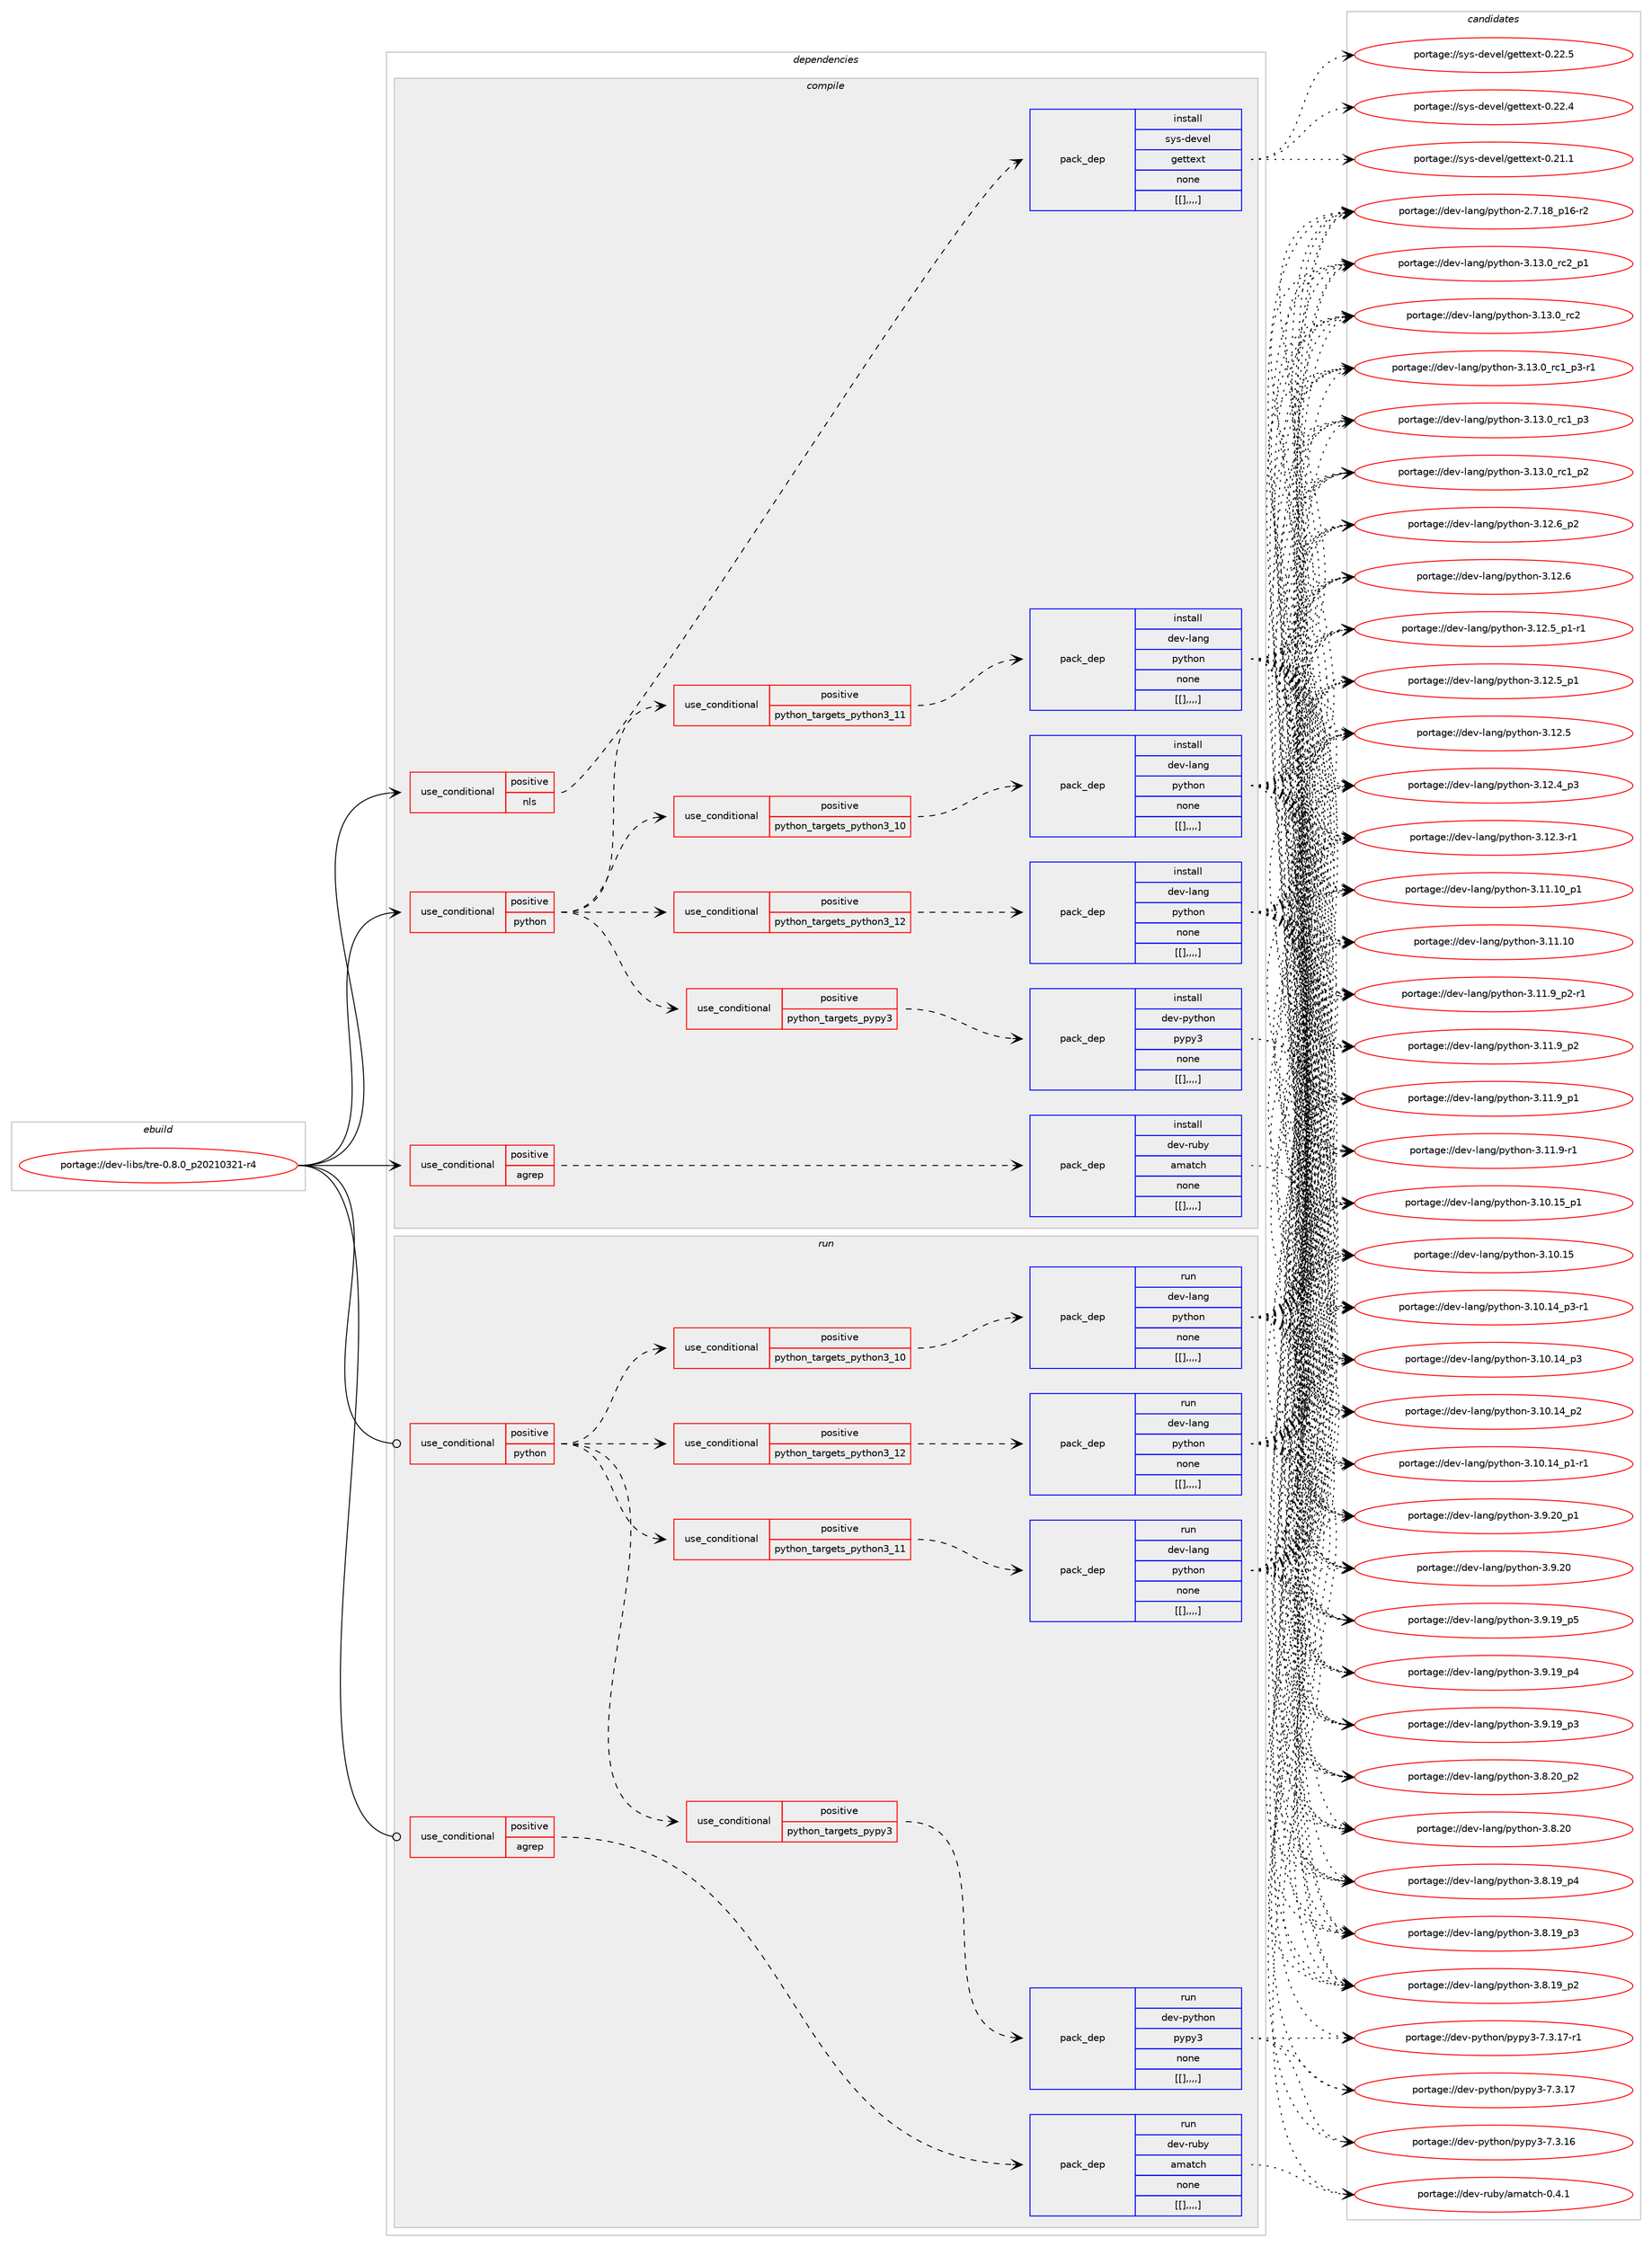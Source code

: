 digraph prolog {

# *************
# Graph options
# *************

newrank=true;
concentrate=true;
compound=true;
graph [rankdir=LR,fontname=Helvetica,fontsize=10,ranksep=1.5];#, ranksep=2.5, nodesep=0.2];
edge  [arrowhead=vee];
node  [fontname=Helvetica,fontsize=10];

# **********
# The ebuild
# **********

subgraph cluster_leftcol {
color=gray;
label=<<i>ebuild</i>>;
id [label="portage://dev-libs/tre-0.8.0_p20210321-r4", color=red, width=4, href="../dev-libs/tre-0.8.0_p20210321-r4.svg"];
}

# ****************
# The dependencies
# ****************

subgraph cluster_midcol {
color=gray;
label=<<i>dependencies</i>>;
subgraph cluster_compile {
fillcolor="#eeeeee";
style=filled;
label=<<i>compile</i>>;
subgraph cond29150 {
dependency115741 [label=<<TABLE BORDER="0" CELLBORDER="1" CELLSPACING="0" CELLPADDING="4"><TR><TD ROWSPAN="3" CELLPADDING="10">use_conditional</TD></TR><TR><TD>positive</TD></TR><TR><TD>agrep</TD></TR></TABLE>>, shape=none, color=red];
subgraph pack85427 {
dependency115742 [label=<<TABLE BORDER="0" CELLBORDER="1" CELLSPACING="0" CELLPADDING="4" WIDTH="220"><TR><TD ROWSPAN="6" CELLPADDING="30">pack_dep</TD></TR><TR><TD WIDTH="110">install</TD></TR><TR><TD>dev-ruby</TD></TR><TR><TD>amatch</TD></TR><TR><TD>none</TD></TR><TR><TD>[[],,,,]</TD></TR></TABLE>>, shape=none, color=blue];
}
dependency115741:e -> dependency115742:w [weight=20,style="dashed",arrowhead="vee"];
}
id:e -> dependency115741:w [weight=20,style="solid",arrowhead="vee"];
subgraph cond29151 {
dependency115743 [label=<<TABLE BORDER="0" CELLBORDER="1" CELLSPACING="0" CELLPADDING="4"><TR><TD ROWSPAN="3" CELLPADDING="10">use_conditional</TD></TR><TR><TD>positive</TD></TR><TR><TD>nls</TD></TR></TABLE>>, shape=none, color=red];
subgraph pack85428 {
dependency115744 [label=<<TABLE BORDER="0" CELLBORDER="1" CELLSPACING="0" CELLPADDING="4" WIDTH="220"><TR><TD ROWSPAN="6" CELLPADDING="30">pack_dep</TD></TR><TR><TD WIDTH="110">install</TD></TR><TR><TD>sys-devel</TD></TR><TR><TD>gettext</TD></TR><TR><TD>none</TD></TR><TR><TD>[[],,,,]</TD></TR></TABLE>>, shape=none, color=blue];
}
dependency115743:e -> dependency115744:w [weight=20,style="dashed",arrowhead="vee"];
}
id:e -> dependency115743:w [weight=20,style="solid",arrowhead="vee"];
subgraph cond29152 {
dependency115745 [label=<<TABLE BORDER="0" CELLBORDER="1" CELLSPACING="0" CELLPADDING="4"><TR><TD ROWSPAN="3" CELLPADDING="10">use_conditional</TD></TR><TR><TD>positive</TD></TR><TR><TD>python</TD></TR></TABLE>>, shape=none, color=red];
subgraph cond29153 {
dependency115746 [label=<<TABLE BORDER="0" CELLBORDER="1" CELLSPACING="0" CELLPADDING="4"><TR><TD ROWSPAN="3" CELLPADDING="10">use_conditional</TD></TR><TR><TD>positive</TD></TR><TR><TD>python_targets_pypy3</TD></TR></TABLE>>, shape=none, color=red];
subgraph pack85429 {
dependency115747 [label=<<TABLE BORDER="0" CELLBORDER="1" CELLSPACING="0" CELLPADDING="4" WIDTH="220"><TR><TD ROWSPAN="6" CELLPADDING="30">pack_dep</TD></TR><TR><TD WIDTH="110">install</TD></TR><TR><TD>dev-python</TD></TR><TR><TD>pypy3</TD></TR><TR><TD>none</TD></TR><TR><TD>[[],,,,]</TD></TR></TABLE>>, shape=none, color=blue];
}
dependency115746:e -> dependency115747:w [weight=20,style="dashed",arrowhead="vee"];
}
dependency115745:e -> dependency115746:w [weight=20,style="dashed",arrowhead="vee"];
subgraph cond29154 {
dependency115748 [label=<<TABLE BORDER="0" CELLBORDER="1" CELLSPACING="0" CELLPADDING="4"><TR><TD ROWSPAN="3" CELLPADDING="10">use_conditional</TD></TR><TR><TD>positive</TD></TR><TR><TD>python_targets_python3_10</TD></TR></TABLE>>, shape=none, color=red];
subgraph pack85430 {
dependency115749 [label=<<TABLE BORDER="0" CELLBORDER="1" CELLSPACING="0" CELLPADDING="4" WIDTH="220"><TR><TD ROWSPAN="6" CELLPADDING="30">pack_dep</TD></TR><TR><TD WIDTH="110">install</TD></TR><TR><TD>dev-lang</TD></TR><TR><TD>python</TD></TR><TR><TD>none</TD></TR><TR><TD>[[],,,,]</TD></TR></TABLE>>, shape=none, color=blue];
}
dependency115748:e -> dependency115749:w [weight=20,style="dashed",arrowhead="vee"];
}
dependency115745:e -> dependency115748:w [weight=20,style="dashed",arrowhead="vee"];
subgraph cond29155 {
dependency115750 [label=<<TABLE BORDER="0" CELLBORDER="1" CELLSPACING="0" CELLPADDING="4"><TR><TD ROWSPAN="3" CELLPADDING="10">use_conditional</TD></TR><TR><TD>positive</TD></TR><TR><TD>python_targets_python3_11</TD></TR></TABLE>>, shape=none, color=red];
subgraph pack85431 {
dependency115751 [label=<<TABLE BORDER="0" CELLBORDER="1" CELLSPACING="0" CELLPADDING="4" WIDTH="220"><TR><TD ROWSPAN="6" CELLPADDING="30">pack_dep</TD></TR><TR><TD WIDTH="110">install</TD></TR><TR><TD>dev-lang</TD></TR><TR><TD>python</TD></TR><TR><TD>none</TD></TR><TR><TD>[[],,,,]</TD></TR></TABLE>>, shape=none, color=blue];
}
dependency115750:e -> dependency115751:w [weight=20,style="dashed",arrowhead="vee"];
}
dependency115745:e -> dependency115750:w [weight=20,style="dashed",arrowhead="vee"];
subgraph cond29156 {
dependency115752 [label=<<TABLE BORDER="0" CELLBORDER="1" CELLSPACING="0" CELLPADDING="4"><TR><TD ROWSPAN="3" CELLPADDING="10">use_conditional</TD></TR><TR><TD>positive</TD></TR><TR><TD>python_targets_python3_12</TD></TR></TABLE>>, shape=none, color=red];
subgraph pack85432 {
dependency115753 [label=<<TABLE BORDER="0" CELLBORDER="1" CELLSPACING="0" CELLPADDING="4" WIDTH="220"><TR><TD ROWSPAN="6" CELLPADDING="30">pack_dep</TD></TR><TR><TD WIDTH="110">install</TD></TR><TR><TD>dev-lang</TD></TR><TR><TD>python</TD></TR><TR><TD>none</TD></TR><TR><TD>[[],,,,]</TD></TR></TABLE>>, shape=none, color=blue];
}
dependency115752:e -> dependency115753:w [weight=20,style="dashed",arrowhead="vee"];
}
dependency115745:e -> dependency115752:w [weight=20,style="dashed",arrowhead="vee"];
}
id:e -> dependency115745:w [weight=20,style="solid",arrowhead="vee"];
}
subgraph cluster_compileandrun {
fillcolor="#eeeeee";
style=filled;
label=<<i>compile and run</i>>;
}
subgraph cluster_run {
fillcolor="#eeeeee";
style=filled;
label=<<i>run</i>>;
subgraph cond29157 {
dependency115754 [label=<<TABLE BORDER="0" CELLBORDER="1" CELLSPACING="0" CELLPADDING="4"><TR><TD ROWSPAN="3" CELLPADDING="10">use_conditional</TD></TR><TR><TD>positive</TD></TR><TR><TD>agrep</TD></TR></TABLE>>, shape=none, color=red];
subgraph pack85433 {
dependency115755 [label=<<TABLE BORDER="0" CELLBORDER="1" CELLSPACING="0" CELLPADDING="4" WIDTH="220"><TR><TD ROWSPAN="6" CELLPADDING="30">pack_dep</TD></TR><TR><TD WIDTH="110">run</TD></TR><TR><TD>dev-ruby</TD></TR><TR><TD>amatch</TD></TR><TR><TD>none</TD></TR><TR><TD>[[],,,,]</TD></TR></TABLE>>, shape=none, color=blue];
}
dependency115754:e -> dependency115755:w [weight=20,style="dashed",arrowhead="vee"];
}
id:e -> dependency115754:w [weight=20,style="solid",arrowhead="odot"];
subgraph cond29158 {
dependency115756 [label=<<TABLE BORDER="0" CELLBORDER="1" CELLSPACING="0" CELLPADDING="4"><TR><TD ROWSPAN="3" CELLPADDING="10">use_conditional</TD></TR><TR><TD>positive</TD></TR><TR><TD>python</TD></TR></TABLE>>, shape=none, color=red];
subgraph cond29159 {
dependency115757 [label=<<TABLE BORDER="0" CELLBORDER="1" CELLSPACING="0" CELLPADDING="4"><TR><TD ROWSPAN="3" CELLPADDING="10">use_conditional</TD></TR><TR><TD>positive</TD></TR><TR><TD>python_targets_pypy3</TD></TR></TABLE>>, shape=none, color=red];
subgraph pack85434 {
dependency115758 [label=<<TABLE BORDER="0" CELLBORDER="1" CELLSPACING="0" CELLPADDING="4" WIDTH="220"><TR><TD ROWSPAN="6" CELLPADDING="30">pack_dep</TD></TR><TR><TD WIDTH="110">run</TD></TR><TR><TD>dev-python</TD></TR><TR><TD>pypy3</TD></TR><TR><TD>none</TD></TR><TR><TD>[[],,,,]</TD></TR></TABLE>>, shape=none, color=blue];
}
dependency115757:e -> dependency115758:w [weight=20,style="dashed",arrowhead="vee"];
}
dependency115756:e -> dependency115757:w [weight=20,style="dashed",arrowhead="vee"];
subgraph cond29160 {
dependency115759 [label=<<TABLE BORDER="0" CELLBORDER="1" CELLSPACING="0" CELLPADDING="4"><TR><TD ROWSPAN="3" CELLPADDING="10">use_conditional</TD></TR><TR><TD>positive</TD></TR><TR><TD>python_targets_python3_10</TD></TR></TABLE>>, shape=none, color=red];
subgraph pack85435 {
dependency115760 [label=<<TABLE BORDER="0" CELLBORDER="1" CELLSPACING="0" CELLPADDING="4" WIDTH="220"><TR><TD ROWSPAN="6" CELLPADDING="30">pack_dep</TD></TR><TR><TD WIDTH="110">run</TD></TR><TR><TD>dev-lang</TD></TR><TR><TD>python</TD></TR><TR><TD>none</TD></TR><TR><TD>[[],,,,]</TD></TR></TABLE>>, shape=none, color=blue];
}
dependency115759:e -> dependency115760:w [weight=20,style="dashed",arrowhead="vee"];
}
dependency115756:e -> dependency115759:w [weight=20,style="dashed",arrowhead="vee"];
subgraph cond29161 {
dependency115761 [label=<<TABLE BORDER="0" CELLBORDER="1" CELLSPACING="0" CELLPADDING="4"><TR><TD ROWSPAN="3" CELLPADDING="10">use_conditional</TD></TR><TR><TD>positive</TD></TR><TR><TD>python_targets_python3_11</TD></TR></TABLE>>, shape=none, color=red];
subgraph pack85436 {
dependency115762 [label=<<TABLE BORDER="0" CELLBORDER="1" CELLSPACING="0" CELLPADDING="4" WIDTH="220"><TR><TD ROWSPAN="6" CELLPADDING="30">pack_dep</TD></TR><TR><TD WIDTH="110">run</TD></TR><TR><TD>dev-lang</TD></TR><TR><TD>python</TD></TR><TR><TD>none</TD></TR><TR><TD>[[],,,,]</TD></TR></TABLE>>, shape=none, color=blue];
}
dependency115761:e -> dependency115762:w [weight=20,style="dashed",arrowhead="vee"];
}
dependency115756:e -> dependency115761:w [weight=20,style="dashed",arrowhead="vee"];
subgraph cond29162 {
dependency115763 [label=<<TABLE BORDER="0" CELLBORDER="1" CELLSPACING="0" CELLPADDING="4"><TR><TD ROWSPAN="3" CELLPADDING="10">use_conditional</TD></TR><TR><TD>positive</TD></TR><TR><TD>python_targets_python3_12</TD></TR></TABLE>>, shape=none, color=red];
subgraph pack85437 {
dependency115764 [label=<<TABLE BORDER="0" CELLBORDER="1" CELLSPACING="0" CELLPADDING="4" WIDTH="220"><TR><TD ROWSPAN="6" CELLPADDING="30">pack_dep</TD></TR><TR><TD WIDTH="110">run</TD></TR><TR><TD>dev-lang</TD></TR><TR><TD>python</TD></TR><TR><TD>none</TD></TR><TR><TD>[[],,,,]</TD></TR></TABLE>>, shape=none, color=blue];
}
dependency115763:e -> dependency115764:w [weight=20,style="dashed",arrowhead="vee"];
}
dependency115756:e -> dependency115763:w [weight=20,style="dashed",arrowhead="vee"];
}
id:e -> dependency115756:w [weight=20,style="solid",arrowhead="odot"];
}
}

# **************
# The candidates
# **************

subgraph cluster_choices {
rank=same;
color=gray;
label=<<i>candidates</i>>;

subgraph choice85427 {
color=black;
nodesep=1;
choice100101118451141179812147971099711699104454846524649 [label="portage://dev-ruby/amatch-0.4.1", color=red, width=4,href="../dev-ruby/amatch-0.4.1.svg"];
dependency115742:e -> choice100101118451141179812147971099711699104454846524649:w [style=dotted,weight="100"];
}
subgraph choice85428 {
color=black;
nodesep=1;
choice115121115451001011181011084710310111611610112011645484650504653 [label="portage://sys-devel/gettext-0.22.5", color=red, width=4,href="../sys-devel/gettext-0.22.5.svg"];
choice115121115451001011181011084710310111611610112011645484650504652 [label="portage://sys-devel/gettext-0.22.4", color=red, width=4,href="../sys-devel/gettext-0.22.4.svg"];
choice115121115451001011181011084710310111611610112011645484650494649 [label="portage://sys-devel/gettext-0.21.1", color=red, width=4,href="../sys-devel/gettext-0.21.1.svg"];
dependency115744:e -> choice115121115451001011181011084710310111611610112011645484650504653:w [style=dotted,weight="100"];
dependency115744:e -> choice115121115451001011181011084710310111611610112011645484650504652:w [style=dotted,weight="100"];
dependency115744:e -> choice115121115451001011181011084710310111611610112011645484650494649:w [style=dotted,weight="100"];
}
subgraph choice85429 {
color=black;
nodesep=1;
choice100101118451121211161041111104711212111212151455546514649554511449 [label="portage://dev-python/pypy3-7.3.17-r1", color=red, width=4,href="../dev-python/pypy3-7.3.17-r1.svg"];
choice10010111845112121116104111110471121211121215145554651464955 [label="portage://dev-python/pypy3-7.3.17", color=red, width=4,href="../dev-python/pypy3-7.3.17.svg"];
choice10010111845112121116104111110471121211121215145554651464954 [label="portage://dev-python/pypy3-7.3.16", color=red, width=4,href="../dev-python/pypy3-7.3.16.svg"];
dependency115747:e -> choice100101118451121211161041111104711212111212151455546514649554511449:w [style=dotted,weight="100"];
dependency115747:e -> choice10010111845112121116104111110471121211121215145554651464955:w [style=dotted,weight="100"];
dependency115747:e -> choice10010111845112121116104111110471121211121215145554651464954:w [style=dotted,weight="100"];
}
subgraph choice85430 {
color=black;
nodesep=1;
choice100101118451089711010347112121116104111110455146495146489511499509511249 [label="portage://dev-lang/python-3.13.0_rc2_p1", color=red, width=4,href="../dev-lang/python-3.13.0_rc2_p1.svg"];
choice10010111845108971101034711212111610411111045514649514648951149950 [label="portage://dev-lang/python-3.13.0_rc2", color=red, width=4,href="../dev-lang/python-3.13.0_rc2.svg"];
choice1001011184510897110103471121211161041111104551464951464895114994995112514511449 [label="portage://dev-lang/python-3.13.0_rc1_p3-r1", color=red, width=4,href="../dev-lang/python-3.13.0_rc1_p3-r1.svg"];
choice100101118451089711010347112121116104111110455146495146489511499499511251 [label="portage://dev-lang/python-3.13.0_rc1_p3", color=red, width=4,href="../dev-lang/python-3.13.0_rc1_p3.svg"];
choice100101118451089711010347112121116104111110455146495146489511499499511250 [label="portage://dev-lang/python-3.13.0_rc1_p2", color=red, width=4,href="../dev-lang/python-3.13.0_rc1_p2.svg"];
choice100101118451089711010347112121116104111110455146495046549511250 [label="portage://dev-lang/python-3.12.6_p2", color=red, width=4,href="../dev-lang/python-3.12.6_p2.svg"];
choice10010111845108971101034711212111610411111045514649504654 [label="portage://dev-lang/python-3.12.6", color=red, width=4,href="../dev-lang/python-3.12.6.svg"];
choice1001011184510897110103471121211161041111104551464950465395112494511449 [label="portage://dev-lang/python-3.12.5_p1-r1", color=red, width=4,href="../dev-lang/python-3.12.5_p1-r1.svg"];
choice100101118451089711010347112121116104111110455146495046539511249 [label="portage://dev-lang/python-3.12.5_p1", color=red, width=4,href="../dev-lang/python-3.12.5_p1.svg"];
choice10010111845108971101034711212111610411111045514649504653 [label="portage://dev-lang/python-3.12.5", color=red, width=4,href="../dev-lang/python-3.12.5.svg"];
choice100101118451089711010347112121116104111110455146495046529511251 [label="portage://dev-lang/python-3.12.4_p3", color=red, width=4,href="../dev-lang/python-3.12.4_p3.svg"];
choice100101118451089711010347112121116104111110455146495046514511449 [label="portage://dev-lang/python-3.12.3-r1", color=red, width=4,href="../dev-lang/python-3.12.3-r1.svg"];
choice10010111845108971101034711212111610411111045514649494649489511249 [label="portage://dev-lang/python-3.11.10_p1", color=red, width=4,href="../dev-lang/python-3.11.10_p1.svg"];
choice1001011184510897110103471121211161041111104551464949464948 [label="portage://dev-lang/python-3.11.10", color=red, width=4,href="../dev-lang/python-3.11.10.svg"];
choice1001011184510897110103471121211161041111104551464949465795112504511449 [label="portage://dev-lang/python-3.11.9_p2-r1", color=red, width=4,href="../dev-lang/python-3.11.9_p2-r1.svg"];
choice100101118451089711010347112121116104111110455146494946579511250 [label="portage://dev-lang/python-3.11.9_p2", color=red, width=4,href="../dev-lang/python-3.11.9_p2.svg"];
choice100101118451089711010347112121116104111110455146494946579511249 [label="portage://dev-lang/python-3.11.9_p1", color=red, width=4,href="../dev-lang/python-3.11.9_p1.svg"];
choice100101118451089711010347112121116104111110455146494946574511449 [label="portage://dev-lang/python-3.11.9-r1", color=red, width=4,href="../dev-lang/python-3.11.9-r1.svg"];
choice10010111845108971101034711212111610411111045514649484649539511249 [label="portage://dev-lang/python-3.10.15_p1", color=red, width=4,href="../dev-lang/python-3.10.15_p1.svg"];
choice1001011184510897110103471121211161041111104551464948464953 [label="portage://dev-lang/python-3.10.15", color=red, width=4,href="../dev-lang/python-3.10.15.svg"];
choice100101118451089711010347112121116104111110455146494846495295112514511449 [label="portage://dev-lang/python-3.10.14_p3-r1", color=red, width=4,href="../dev-lang/python-3.10.14_p3-r1.svg"];
choice10010111845108971101034711212111610411111045514649484649529511251 [label="portage://dev-lang/python-3.10.14_p3", color=red, width=4,href="../dev-lang/python-3.10.14_p3.svg"];
choice10010111845108971101034711212111610411111045514649484649529511250 [label="portage://dev-lang/python-3.10.14_p2", color=red, width=4,href="../dev-lang/python-3.10.14_p2.svg"];
choice100101118451089711010347112121116104111110455146494846495295112494511449 [label="portage://dev-lang/python-3.10.14_p1-r1", color=red, width=4,href="../dev-lang/python-3.10.14_p1-r1.svg"];
choice100101118451089711010347112121116104111110455146574650489511249 [label="portage://dev-lang/python-3.9.20_p1", color=red, width=4,href="../dev-lang/python-3.9.20_p1.svg"];
choice10010111845108971101034711212111610411111045514657465048 [label="portage://dev-lang/python-3.9.20", color=red, width=4,href="../dev-lang/python-3.9.20.svg"];
choice100101118451089711010347112121116104111110455146574649579511253 [label="portage://dev-lang/python-3.9.19_p5", color=red, width=4,href="../dev-lang/python-3.9.19_p5.svg"];
choice100101118451089711010347112121116104111110455146574649579511252 [label="portage://dev-lang/python-3.9.19_p4", color=red, width=4,href="../dev-lang/python-3.9.19_p4.svg"];
choice100101118451089711010347112121116104111110455146574649579511251 [label="portage://dev-lang/python-3.9.19_p3", color=red, width=4,href="../dev-lang/python-3.9.19_p3.svg"];
choice100101118451089711010347112121116104111110455146564650489511250 [label="portage://dev-lang/python-3.8.20_p2", color=red, width=4,href="../dev-lang/python-3.8.20_p2.svg"];
choice10010111845108971101034711212111610411111045514656465048 [label="portage://dev-lang/python-3.8.20", color=red, width=4,href="../dev-lang/python-3.8.20.svg"];
choice100101118451089711010347112121116104111110455146564649579511252 [label="portage://dev-lang/python-3.8.19_p4", color=red, width=4,href="../dev-lang/python-3.8.19_p4.svg"];
choice100101118451089711010347112121116104111110455146564649579511251 [label="portage://dev-lang/python-3.8.19_p3", color=red, width=4,href="../dev-lang/python-3.8.19_p3.svg"];
choice100101118451089711010347112121116104111110455146564649579511250 [label="portage://dev-lang/python-3.8.19_p2", color=red, width=4,href="../dev-lang/python-3.8.19_p2.svg"];
choice100101118451089711010347112121116104111110455046554649569511249544511450 [label="portage://dev-lang/python-2.7.18_p16-r2", color=red, width=4,href="../dev-lang/python-2.7.18_p16-r2.svg"];
dependency115749:e -> choice100101118451089711010347112121116104111110455146495146489511499509511249:w [style=dotted,weight="100"];
dependency115749:e -> choice10010111845108971101034711212111610411111045514649514648951149950:w [style=dotted,weight="100"];
dependency115749:e -> choice1001011184510897110103471121211161041111104551464951464895114994995112514511449:w [style=dotted,weight="100"];
dependency115749:e -> choice100101118451089711010347112121116104111110455146495146489511499499511251:w [style=dotted,weight="100"];
dependency115749:e -> choice100101118451089711010347112121116104111110455146495146489511499499511250:w [style=dotted,weight="100"];
dependency115749:e -> choice100101118451089711010347112121116104111110455146495046549511250:w [style=dotted,weight="100"];
dependency115749:e -> choice10010111845108971101034711212111610411111045514649504654:w [style=dotted,weight="100"];
dependency115749:e -> choice1001011184510897110103471121211161041111104551464950465395112494511449:w [style=dotted,weight="100"];
dependency115749:e -> choice100101118451089711010347112121116104111110455146495046539511249:w [style=dotted,weight="100"];
dependency115749:e -> choice10010111845108971101034711212111610411111045514649504653:w [style=dotted,weight="100"];
dependency115749:e -> choice100101118451089711010347112121116104111110455146495046529511251:w [style=dotted,weight="100"];
dependency115749:e -> choice100101118451089711010347112121116104111110455146495046514511449:w [style=dotted,weight="100"];
dependency115749:e -> choice10010111845108971101034711212111610411111045514649494649489511249:w [style=dotted,weight="100"];
dependency115749:e -> choice1001011184510897110103471121211161041111104551464949464948:w [style=dotted,weight="100"];
dependency115749:e -> choice1001011184510897110103471121211161041111104551464949465795112504511449:w [style=dotted,weight="100"];
dependency115749:e -> choice100101118451089711010347112121116104111110455146494946579511250:w [style=dotted,weight="100"];
dependency115749:e -> choice100101118451089711010347112121116104111110455146494946579511249:w [style=dotted,weight="100"];
dependency115749:e -> choice100101118451089711010347112121116104111110455146494946574511449:w [style=dotted,weight="100"];
dependency115749:e -> choice10010111845108971101034711212111610411111045514649484649539511249:w [style=dotted,weight="100"];
dependency115749:e -> choice1001011184510897110103471121211161041111104551464948464953:w [style=dotted,weight="100"];
dependency115749:e -> choice100101118451089711010347112121116104111110455146494846495295112514511449:w [style=dotted,weight="100"];
dependency115749:e -> choice10010111845108971101034711212111610411111045514649484649529511251:w [style=dotted,weight="100"];
dependency115749:e -> choice10010111845108971101034711212111610411111045514649484649529511250:w [style=dotted,weight="100"];
dependency115749:e -> choice100101118451089711010347112121116104111110455146494846495295112494511449:w [style=dotted,weight="100"];
dependency115749:e -> choice100101118451089711010347112121116104111110455146574650489511249:w [style=dotted,weight="100"];
dependency115749:e -> choice10010111845108971101034711212111610411111045514657465048:w [style=dotted,weight="100"];
dependency115749:e -> choice100101118451089711010347112121116104111110455146574649579511253:w [style=dotted,weight="100"];
dependency115749:e -> choice100101118451089711010347112121116104111110455146574649579511252:w [style=dotted,weight="100"];
dependency115749:e -> choice100101118451089711010347112121116104111110455146574649579511251:w [style=dotted,weight="100"];
dependency115749:e -> choice100101118451089711010347112121116104111110455146564650489511250:w [style=dotted,weight="100"];
dependency115749:e -> choice10010111845108971101034711212111610411111045514656465048:w [style=dotted,weight="100"];
dependency115749:e -> choice100101118451089711010347112121116104111110455146564649579511252:w [style=dotted,weight="100"];
dependency115749:e -> choice100101118451089711010347112121116104111110455146564649579511251:w [style=dotted,weight="100"];
dependency115749:e -> choice100101118451089711010347112121116104111110455146564649579511250:w [style=dotted,weight="100"];
dependency115749:e -> choice100101118451089711010347112121116104111110455046554649569511249544511450:w [style=dotted,weight="100"];
}
subgraph choice85431 {
color=black;
nodesep=1;
choice100101118451089711010347112121116104111110455146495146489511499509511249 [label="portage://dev-lang/python-3.13.0_rc2_p1", color=red, width=4,href="../dev-lang/python-3.13.0_rc2_p1.svg"];
choice10010111845108971101034711212111610411111045514649514648951149950 [label="portage://dev-lang/python-3.13.0_rc2", color=red, width=4,href="../dev-lang/python-3.13.0_rc2.svg"];
choice1001011184510897110103471121211161041111104551464951464895114994995112514511449 [label="portage://dev-lang/python-3.13.0_rc1_p3-r1", color=red, width=4,href="../dev-lang/python-3.13.0_rc1_p3-r1.svg"];
choice100101118451089711010347112121116104111110455146495146489511499499511251 [label="portage://dev-lang/python-3.13.0_rc1_p3", color=red, width=4,href="../dev-lang/python-3.13.0_rc1_p3.svg"];
choice100101118451089711010347112121116104111110455146495146489511499499511250 [label="portage://dev-lang/python-3.13.0_rc1_p2", color=red, width=4,href="../dev-lang/python-3.13.0_rc1_p2.svg"];
choice100101118451089711010347112121116104111110455146495046549511250 [label="portage://dev-lang/python-3.12.6_p2", color=red, width=4,href="../dev-lang/python-3.12.6_p2.svg"];
choice10010111845108971101034711212111610411111045514649504654 [label="portage://dev-lang/python-3.12.6", color=red, width=4,href="../dev-lang/python-3.12.6.svg"];
choice1001011184510897110103471121211161041111104551464950465395112494511449 [label="portage://dev-lang/python-3.12.5_p1-r1", color=red, width=4,href="../dev-lang/python-3.12.5_p1-r1.svg"];
choice100101118451089711010347112121116104111110455146495046539511249 [label="portage://dev-lang/python-3.12.5_p1", color=red, width=4,href="../dev-lang/python-3.12.5_p1.svg"];
choice10010111845108971101034711212111610411111045514649504653 [label="portage://dev-lang/python-3.12.5", color=red, width=4,href="../dev-lang/python-3.12.5.svg"];
choice100101118451089711010347112121116104111110455146495046529511251 [label="portage://dev-lang/python-3.12.4_p3", color=red, width=4,href="../dev-lang/python-3.12.4_p3.svg"];
choice100101118451089711010347112121116104111110455146495046514511449 [label="portage://dev-lang/python-3.12.3-r1", color=red, width=4,href="../dev-lang/python-3.12.3-r1.svg"];
choice10010111845108971101034711212111610411111045514649494649489511249 [label="portage://dev-lang/python-3.11.10_p1", color=red, width=4,href="../dev-lang/python-3.11.10_p1.svg"];
choice1001011184510897110103471121211161041111104551464949464948 [label="portage://dev-lang/python-3.11.10", color=red, width=4,href="../dev-lang/python-3.11.10.svg"];
choice1001011184510897110103471121211161041111104551464949465795112504511449 [label="portage://dev-lang/python-3.11.9_p2-r1", color=red, width=4,href="../dev-lang/python-3.11.9_p2-r1.svg"];
choice100101118451089711010347112121116104111110455146494946579511250 [label="portage://dev-lang/python-3.11.9_p2", color=red, width=4,href="../dev-lang/python-3.11.9_p2.svg"];
choice100101118451089711010347112121116104111110455146494946579511249 [label="portage://dev-lang/python-3.11.9_p1", color=red, width=4,href="../dev-lang/python-3.11.9_p1.svg"];
choice100101118451089711010347112121116104111110455146494946574511449 [label="portage://dev-lang/python-3.11.9-r1", color=red, width=4,href="../dev-lang/python-3.11.9-r1.svg"];
choice10010111845108971101034711212111610411111045514649484649539511249 [label="portage://dev-lang/python-3.10.15_p1", color=red, width=4,href="../dev-lang/python-3.10.15_p1.svg"];
choice1001011184510897110103471121211161041111104551464948464953 [label="portage://dev-lang/python-3.10.15", color=red, width=4,href="../dev-lang/python-3.10.15.svg"];
choice100101118451089711010347112121116104111110455146494846495295112514511449 [label="portage://dev-lang/python-3.10.14_p3-r1", color=red, width=4,href="../dev-lang/python-3.10.14_p3-r1.svg"];
choice10010111845108971101034711212111610411111045514649484649529511251 [label="portage://dev-lang/python-3.10.14_p3", color=red, width=4,href="../dev-lang/python-3.10.14_p3.svg"];
choice10010111845108971101034711212111610411111045514649484649529511250 [label="portage://dev-lang/python-3.10.14_p2", color=red, width=4,href="../dev-lang/python-3.10.14_p2.svg"];
choice100101118451089711010347112121116104111110455146494846495295112494511449 [label="portage://dev-lang/python-3.10.14_p1-r1", color=red, width=4,href="../dev-lang/python-3.10.14_p1-r1.svg"];
choice100101118451089711010347112121116104111110455146574650489511249 [label="portage://dev-lang/python-3.9.20_p1", color=red, width=4,href="../dev-lang/python-3.9.20_p1.svg"];
choice10010111845108971101034711212111610411111045514657465048 [label="portage://dev-lang/python-3.9.20", color=red, width=4,href="../dev-lang/python-3.9.20.svg"];
choice100101118451089711010347112121116104111110455146574649579511253 [label="portage://dev-lang/python-3.9.19_p5", color=red, width=4,href="../dev-lang/python-3.9.19_p5.svg"];
choice100101118451089711010347112121116104111110455146574649579511252 [label="portage://dev-lang/python-3.9.19_p4", color=red, width=4,href="../dev-lang/python-3.9.19_p4.svg"];
choice100101118451089711010347112121116104111110455146574649579511251 [label="portage://dev-lang/python-3.9.19_p3", color=red, width=4,href="../dev-lang/python-3.9.19_p3.svg"];
choice100101118451089711010347112121116104111110455146564650489511250 [label="portage://dev-lang/python-3.8.20_p2", color=red, width=4,href="../dev-lang/python-3.8.20_p2.svg"];
choice10010111845108971101034711212111610411111045514656465048 [label="portage://dev-lang/python-3.8.20", color=red, width=4,href="../dev-lang/python-3.8.20.svg"];
choice100101118451089711010347112121116104111110455146564649579511252 [label="portage://dev-lang/python-3.8.19_p4", color=red, width=4,href="../dev-lang/python-3.8.19_p4.svg"];
choice100101118451089711010347112121116104111110455146564649579511251 [label="portage://dev-lang/python-3.8.19_p3", color=red, width=4,href="../dev-lang/python-3.8.19_p3.svg"];
choice100101118451089711010347112121116104111110455146564649579511250 [label="portage://dev-lang/python-3.8.19_p2", color=red, width=4,href="../dev-lang/python-3.8.19_p2.svg"];
choice100101118451089711010347112121116104111110455046554649569511249544511450 [label="portage://dev-lang/python-2.7.18_p16-r2", color=red, width=4,href="../dev-lang/python-2.7.18_p16-r2.svg"];
dependency115751:e -> choice100101118451089711010347112121116104111110455146495146489511499509511249:w [style=dotted,weight="100"];
dependency115751:e -> choice10010111845108971101034711212111610411111045514649514648951149950:w [style=dotted,weight="100"];
dependency115751:e -> choice1001011184510897110103471121211161041111104551464951464895114994995112514511449:w [style=dotted,weight="100"];
dependency115751:e -> choice100101118451089711010347112121116104111110455146495146489511499499511251:w [style=dotted,weight="100"];
dependency115751:e -> choice100101118451089711010347112121116104111110455146495146489511499499511250:w [style=dotted,weight="100"];
dependency115751:e -> choice100101118451089711010347112121116104111110455146495046549511250:w [style=dotted,weight="100"];
dependency115751:e -> choice10010111845108971101034711212111610411111045514649504654:w [style=dotted,weight="100"];
dependency115751:e -> choice1001011184510897110103471121211161041111104551464950465395112494511449:w [style=dotted,weight="100"];
dependency115751:e -> choice100101118451089711010347112121116104111110455146495046539511249:w [style=dotted,weight="100"];
dependency115751:e -> choice10010111845108971101034711212111610411111045514649504653:w [style=dotted,weight="100"];
dependency115751:e -> choice100101118451089711010347112121116104111110455146495046529511251:w [style=dotted,weight="100"];
dependency115751:e -> choice100101118451089711010347112121116104111110455146495046514511449:w [style=dotted,weight="100"];
dependency115751:e -> choice10010111845108971101034711212111610411111045514649494649489511249:w [style=dotted,weight="100"];
dependency115751:e -> choice1001011184510897110103471121211161041111104551464949464948:w [style=dotted,weight="100"];
dependency115751:e -> choice1001011184510897110103471121211161041111104551464949465795112504511449:w [style=dotted,weight="100"];
dependency115751:e -> choice100101118451089711010347112121116104111110455146494946579511250:w [style=dotted,weight="100"];
dependency115751:e -> choice100101118451089711010347112121116104111110455146494946579511249:w [style=dotted,weight="100"];
dependency115751:e -> choice100101118451089711010347112121116104111110455146494946574511449:w [style=dotted,weight="100"];
dependency115751:e -> choice10010111845108971101034711212111610411111045514649484649539511249:w [style=dotted,weight="100"];
dependency115751:e -> choice1001011184510897110103471121211161041111104551464948464953:w [style=dotted,weight="100"];
dependency115751:e -> choice100101118451089711010347112121116104111110455146494846495295112514511449:w [style=dotted,weight="100"];
dependency115751:e -> choice10010111845108971101034711212111610411111045514649484649529511251:w [style=dotted,weight="100"];
dependency115751:e -> choice10010111845108971101034711212111610411111045514649484649529511250:w [style=dotted,weight="100"];
dependency115751:e -> choice100101118451089711010347112121116104111110455146494846495295112494511449:w [style=dotted,weight="100"];
dependency115751:e -> choice100101118451089711010347112121116104111110455146574650489511249:w [style=dotted,weight="100"];
dependency115751:e -> choice10010111845108971101034711212111610411111045514657465048:w [style=dotted,weight="100"];
dependency115751:e -> choice100101118451089711010347112121116104111110455146574649579511253:w [style=dotted,weight="100"];
dependency115751:e -> choice100101118451089711010347112121116104111110455146574649579511252:w [style=dotted,weight="100"];
dependency115751:e -> choice100101118451089711010347112121116104111110455146574649579511251:w [style=dotted,weight="100"];
dependency115751:e -> choice100101118451089711010347112121116104111110455146564650489511250:w [style=dotted,weight="100"];
dependency115751:e -> choice10010111845108971101034711212111610411111045514656465048:w [style=dotted,weight="100"];
dependency115751:e -> choice100101118451089711010347112121116104111110455146564649579511252:w [style=dotted,weight="100"];
dependency115751:e -> choice100101118451089711010347112121116104111110455146564649579511251:w [style=dotted,weight="100"];
dependency115751:e -> choice100101118451089711010347112121116104111110455146564649579511250:w [style=dotted,weight="100"];
dependency115751:e -> choice100101118451089711010347112121116104111110455046554649569511249544511450:w [style=dotted,weight="100"];
}
subgraph choice85432 {
color=black;
nodesep=1;
choice100101118451089711010347112121116104111110455146495146489511499509511249 [label="portage://dev-lang/python-3.13.0_rc2_p1", color=red, width=4,href="../dev-lang/python-3.13.0_rc2_p1.svg"];
choice10010111845108971101034711212111610411111045514649514648951149950 [label="portage://dev-lang/python-3.13.0_rc2", color=red, width=4,href="../dev-lang/python-3.13.0_rc2.svg"];
choice1001011184510897110103471121211161041111104551464951464895114994995112514511449 [label="portage://dev-lang/python-3.13.0_rc1_p3-r1", color=red, width=4,href="../dev-lang/python-3.13.0_rc1_p3-r1.svg"];
choice100101118451089711010347112121116104111110455146495146489511499499511251 [label="portage://dev-lang/python-3.13.0_rc1_p3", color=red, width=4,href="../dev-lang/python-3.13.0_rc1_p3.svg"];
choice100101118451089711010347112121116104111110455146495146489511499499511250 [label="portage://dev-lang/python-3.13.0_rc1_p2", color=red, width=4,href="../dev-lang/python-3.13.0_rc1_p2.svg"];
choice100101118451089711010347112121116104111110455146495046549511250 [label="portage://dev-lang/python-3.12.6_p2", color=red, width=4,href="../dev-lang/python-3.12.6_p2.svg"];
choice10010111845108971101034711212111610411111045514649504654 [label="portage://dev-lang/python-3.12.6", color=red, width=4,href="../dev-lang/python-3.12.6.svg"];
choice1001011184510897110103471121211161041111104551464950465395112494511449 [label="portage://dev-lang/python-3.12.5_p1-r1", color=red, width=4,href="../dev-lang/python-3.12.5_p1-r1.svg"];
choice100101118451089711010347112121116104111110455146495046539511249 [label="portage://dev-lang/python-3.12.5_p1", color=red, width=4,href="../dev-lang/python-3.12.5_p1.svg"];
choice10010111845108971101034711212111610411111045514649504653 [label="portage://dev-lang/python-3.12.5", color=red, width=4,href="../dev-lang/python-3.12.5.svg"];
choice100101118451089711010347112121116104111110455146495046529511251 [label="portage://dev-lang/python-3.12.4_p3", color=red, width=4,href="../dev-lang/python-3.12.4_p3.svg"];
choice100101118451089711010347112121116104111110455146495046514511449 [label="portage://dev-lang/python-3.12.3-r1", color=red, width=4,href="../dev-lang/python-3.12.3-r1.svg"];
choice10010111845108971101034711212111610411111045514649494649489511249 [label="portage://dev-lang/python-3.11.10_p1", color=red, width=4,href="../dev-lang/python-3.11.10_p1.svg"];
choice1001011184510897110103471121211161041111104551464949464948 [label="portage://dev-lang/python-3.11.10", color=red, width=4,href="../dev-lang/python-3.11.10.svg"];
choice1001011184510897110103471121211161041111104551464949465795112504511449 [label="portage://dev-lang/python-3.11.9_p2-r1", color=red, width=4,href="../dev-lang/python-3.11.9_p2-r1.svg"];
choice100101118451089711010347112121116104111110455146494946579511250 [label="portage://dev-lang/python-3.11.9_p2", color=red, width=4,href="../dev-lang/python-3.11.9_p2.svg"];
choice100101118451089711010347112121116104111110455146494946579511249 [label="portage://dev-lang/python-3.11.9_p1", color=red, width=4,href="../dev-lang/python-3.11.9_p1.svg"];
choice100101118451089711010347112121116104111110455146494946574511449 [label="portage://dev-lang/python-3.11.9-r1", color=red, width=4,href="../dev-lang/python-3.11.9-r1.svg"];
choice10010111845108971101034711212111610411111045514649484649539511249 [label="portage://dev-lang/python-3.10.15_p1", color=red, width=4,href="../dev-lang/python-3.10.15_p1.svg"];
choice1001011184510897110103471121211161041111104551464948464953 [label="portage://dev-lang/python-3.10.15", color=red, width=4,href="../dev-lang/python-3.10.15.svg"];
choice100101118451089711010347112121116104111110455146494846495295112514511449 [label="portage://dev-lang/python-3.10.14_p3-r1", color=red, width=4,href="../dev-lang/python-3.10.14_p3-r1.svg"];
choice10010111845108971101034711212111610411111045514649484649529511251 [label="portage://dev-lang/python-3.10.14_p3", color=red, width=4,href="../dev-lang/python-3.10.14_p3.svg"];
choice10010111845108971101034711212111610411111045514649484649529511250 [label="portage://dev-lang/python-3.10.14_p2", color=red, width=4,href="../dev-lang/python-3.10.14_p2.svg"];
choice100101118451089711010347112121116104111110455146494846495295112494511449 [label="portage://dev-lang/python-3.10.14_p1-r1", color=red, width=4,href="../dev-lang/python-3.10.14_p1-r1.svg"];
choice100101118451089711010347112121116104111110455146574650489511249 [label="portage://dev-lang/python-3.9.20_p1", color=red, width=4,href="../dev-lang/python-3.9.20_p1.svg"];
choice10010111845108971101034711212111610411111045514657465048 [label="portage://dev-lang/python-3.9.20", color=red, width=4,href="../dev-lang/python-3.9.20.svg"];
choice100101118451089711010347112121116104111110455146574649579511253 [label="portage://dev-lang/python-3.9.19_p5", color=red, width=4,href="../dev-lang/python-3.9.19_p5.svg"];
choice100101118451089711010347112121116104111110455146574649579511252 [label="portage://dev-lang/python-3.9.19_p4", color=red, width=4,href="../dev-lang/python-3.9.19_p4.svg"];
choice100101118451089711010347112121116104111110455146574649579511251 [label="portage://dev-lang/python-3.9.19_p3", color=red, width=4,href="../dev-lang/python-3.9.19_p3.svg"];
choice100101118451089711010347112121116104111110455146564650489511250 [label="portage://dev-lang/python-3.8.20_p2", color=red, width=4,href="../dev-lang/python-3.8.20_p2.svg"];
choice10010111845108971101034711212111610411111045514656465048 [label="portage://dev-lang/python-3.8.20", color=red, width=4,href="../dev-lang/python-3.8.20.svg"];
choice100101118451089711010347112121116104111110455146564649579511252 [label="portage://dev-lang/python-3.8.19_p4", color=red, width=4,href="../dev-lang/python-3.8.19_p4.svg"];
choice100101118451089711010347112121116104111110455146564649579511251 [label="portage://dev-lang/python-3.8.19_p3", color=red, width=4,href="../dev-lang/python-3.8.19_p3.svg"];
choice100101118451089711010347112121116104111110455146564649579511250 [label="portage://dev-lang/python-3.8.19_p2", color=red, width=4,href="../dev-lang/python-3.8.19_p2.svg"];
choice100101118451089711010347112121116104111110455046554649569511249544511450 [label="portage://dev-lang/python-2.7.18_p16-r2", color=red, width=4,href="../dev-lang/python-2.7.18_p16-r2.svg"];
dependency115753:e -> choice100101118451089711010347112121116104111110455146495146489511499509511249:w [style=dotted,weight="100"];
dependency115753:e -> choice10010111845108971101034711212111610411111045514649514648951149950:w [style=dotted,weight="100"];
dependency115753:e -> choice1001011184510897110103471121211161041111104551464951464895114994995112514511449:w [style=dotted,weight="100"];
dependency115753:e -> choice100101118451089711010347112121116104111110455146495146489511499499511251:w [style=dotted,weight="100"];
dependency115753:e -> choice100101118451089711010347112121116104111110455146495146489511499499511250:w [style=dotted,weight="100"];
dependency115753:e -> choice100101118451089711010347112121116104111110455146495046549511250:w [style=dotted,weight="100"];
dependency115753:e -> choice10010111845108971101034711212111610411111045514649504654:w [style=dotted,weight="100"];
dependency115753:e -> choice1001011184510897110103471121211161041111104551464950465395112494511449:w [style=dotted,weight="100"];
dependency115753:e -> choice100101118451089711010347112121116104111110455146495046539511249:w [style=dotted,weight="100"];
dependency115753:e -> choice10010111845108971101034711212111610411111045514649504653:w [style=dotted,weight="100"];
dependency115753:e -> choice100101118451089711010347112121116104111110455146495046529511251:w [style=dotted,weight="100"];
dependency115753:e -> choice100101118451089711010347112121116104111110455146495046514511449:w [style=dotted,weight="100"];
dependency115753:e -> choice10010111845108971101034711212111610411111045514649494649489511249:w [style=dotted,weight="100"];
dependency115753:e -> choice1001011184510897110103471121211161041111104551464949464948:w [style=dotted,weight="100"];
dependency115753:e -> choice1001011184510897110103471121211161041111104551464949465795112504511449:w [style=dotted,weight="100"];
dependency115753:e -> choice100101118451089711010347112121116104111110455146494946579511250:w [style=dotted,weight="100"];
dependency115753:e -> choice100101118451089711010347112121116104111110455146494946579511249:w [style=dotted,weight="100"];
dependency115753:e -> choice100101118451089711010347112121116104111110455146494946574511449:w [style=dotted,weight="100"];
dependency115753:e -> choice10010111845108971101034711212111610411111045514649484649539511249:w [style=dotted,weight="100"];
dependency115753:e -> choice1001011184510897110103471121211161041111104551464948464953:w [style=dotted,weight="100"];
dependency115753:e -> choice100101118451089711010347112121116104111110455146494846495295112514511449:w [style=dotted,weight="100"];
dependency115753:e -> choice10010111845108971101034711212111610411111045514649484649529511251:w [style=dotted,weight="100"];
dependency115753:e -> choice10010111845108971101034711212111610411111045514649484649529511250:w [style=dotted,weight="100"];
dependency115753:e -> choice100101118451089711010347112121116104111110455146494846495295112494511449:w [style=dotted,weight="100"];
dependency115753:e -> choice100101118451089711010347112121116104111110455146574650489511249:w [style=dotted,weight="100"];
dependency115753:e -> choice10010111845108971101034711212111610411111045514657465048:w [style=dotted,weight="100"];
dependency115753:e -> choice100101118451089711010347112121116104111110455146574649579511253:w [style=dotted,weight="100"];
dependency115753:e -> choice100101118451089711010347112121116104111110455146574649579511252:w [style=dotted,weight="100"];
dependency115753:e -> choice100101118451089711010347112121116104111110455146574649579511251:w [style=dotted,weight="100"];
dependency115753:e -> choice100101118451089711010347112121116104111110455146564650489511250:w [style=dotted,weight="100"];
dependency115753:e -> choice10010111845108971101034711212111610411111045514656465048:w [style=dotted,weight="100"];
dependency115753:e -> choice100101118451089711010347112121116104111110455146564649579511252:w [style=dotted,weight="100"];
dependency115753:e -> choice100101118451089711010347112121116104111110455146564649579511251:w [style=dotted,weight="100"];
dependency115753:e -> choice100101118451089711010347112121116104111110455146564649579511250:w [style=dotted,weight="100"];
dependency115753:e -> choice100101118451089711010347112121116104111110455046554649569511249544511450:w [style=dotted,weight="100"];
}
subgraph choice85433 {
color=black;
nodesep=1;
choice100101118451141179812147971099711699104454846524649 [label="portage://dev-ruby/amatch-0.4.1", color=red, width=4,href="../dev-ruby/amatch-0.4.1.svg"];
dependency115755:e -> choice100101118451141179812147971099711699104454846524649:w [style=dotted,weight="100"];
}
subgraph choice85434 {
color=black;
nodesep=1;
choice100101118451121211161041111104711212111212151455546514649554511449 [label="portage://dev-python/pypy3-7.3.17-r1", color=red, width=4,href="../dev-python/pypy3-7.3.17-r1.svg"];
choice10010111845112121116104111110471121211121215145554651464955 [label="portage://dev-python/pypy3-7.3.17", color=red, width=4,href="../dev-python/pypy3-7.3.17.svg"];
choice10010111845112121116104111110471121211121215145554651464954 [label="portage://dev-python/pypy3-7.3.16", color=red, width=4,href="../dev-python/pypy3-7.3.16.svg"];
dependency115758:e -> choice100101118451121211161041111104711212111212151455546514649554511449:w [style=dotted,weight="100"];
dependency115758:e -> choice10010111845112121116104111110471121211121215145554651464955:w [style=dotted,weight="100"];
dependency115758:e -> choice10010111845112121116104111110471121211121215145554651464954:w [style=dotted,weight="100"];
}
subgraph choice85435 {
color=black;
nodesep=1;
choice100101118451089711010347112121116104111110455146495146489511499509511249 [label="portage://dev-lang/python-3.13.0_rc2_p1", color=red, width=4,href="../dev-lang/python-3.13.0_rc2_p1.svg"];
choice10010111845108971101034711212111610411111045514649514648951149950 [label="portage://dev-lang/python-3.13.0_rc2", color=red, width=4,href="../dev-lang/python-3.13.0_rc2.svg"];
choice1001011184510897110103471121211161041111104551464951464895114994995112514511449 [label="portage://dev-lang/python-3.13.0_rc1_p3-r1", color=red, width=4,href="../dev-lang/python-3.13.0_rc1_p3-r1.svg"];
choice100101118451089711010347112121116104111110455146495146489511499499511251 [label="portage://dev-lang/python-3.13.0_rc1_p3", color=red, width=4,href="../dev-lang/python-3.13.0_rc1_p3.svg"];
choice100101118451089711010347112121116104111110455146495146489511499499511250 [label="portage://dev-lang/python-3.13.0_rc1_p2", color=red, width=4,href="../dev-lang/python-3.13.0_rc1_p2.svg"];
choice100101118451089711010347112121116104111110455146495046549511250 [label="portage://dev-lang/python-3.12.6_p2", color=red, width=4,href="../dev-lang/python-3.12.6_p2.svg"];
choice10010111845108971101034711212111610411111045514649504654 [label="portage://dev-lang/python-3.12.6", color=red, width=4,href="../dev-lang/python-3.12.6.svg"];
choice1001011184510897110103471121211161041111104551464950465395112494511449 [label="portage://dev-lang/python-3.12.5_p1-r1", color=red, width=4,href="../dev-lang/python-3.12.5_p1-r1.svg"];
choice100101118451089711010347112121116104111110455146495046539511249 [label="portage://dev-lang/python-3.12.5_p1", color=red, width=4,href="../dev-lang/python-3.12.5_p1.svg"];
choice10010111845108971101034711212111610411111045514649504653 [label="portage://dev-lang/python-3.12.5", color=red, width=4,href="../dev-lang/python-3.12.5.svg"];
choice100101118451089711010347112121116104111110455146495046529511251 [label="portage://dev-lang/python-3.12.4_p3", color=red, width=4,href="../dev-lang/python-3.12.4_p3.svg"];
choice100101118451089711010347112121116104111110455146495046514511449 [label="portage://dev-lang/python-3.12.3-r1", color=red, width=4,href="../dev-lang/python-3.12.3-r1.svg"];
choice10010111845108971101034711212111610411111045514649494649489511249 [label="portage://dev-lang/python-3.11.10_p1", color=red, width=4,href="../dev-lang/python-3.11.10_p1.svg"];
choice1001011184510897110103471121211161041111104551464949464948 [label="portage://dev-lang/python-3.11.10", color=red, width=4,href="../dev-lang/python-3.11.10.svg"];
choice1001011184510897110103471121211161041111104551464949465795112504511449 [label="portage://dev-lang/python-3.11.9_p2-r1", color=red, width=4,href="../dev-lang/python-3.11.9_p2-r1.svg"];
choice100101118451089711010347112121116104111110455146494946579511250 [label="portage://dev-lang/python-3.11.9_p2", color=red, width=4,href="../dev-lang/python-3.11.9_p2.svg"];
choice100101118451089711010347112121116104111110455146494946579511249 [label="portage://dev-lang/python-3.11.9_p1", color=red, width=4,href="../dev-lang/python-3.11.9_p1.svg"];
choice100101118451089711010347112121116104111110455146494946574511449 [label="portage://dev-lang/python-3.11.9-r1", color=red, width=4,href="../dev-lang/python-3.11.9-r1.svg"];
choice10010111845108971101034711212111610411111045514649484649539511249 [label="portage://dev-lang/python-3.10.15_p1", color=red, width=4,href="../dev-lang/python-3.10.15_p1.svg"];
choice1001011184510897110103471121211161041111104551464948464953 [label="portage://dev-lang/python-3.10.15", color=red, width=4,href="../dev-lang/python-3.10.15.svg"];
choice100101118451089711010347112121116104111110455146494846495295112514511449 [label="portage://dev-lang/python-3.10.14_p3-r1", color=red, width=4,href="../dev-lang/python-3.10.14_p3-r1.svg"];
choice10010111845108971101034711212111610411111045514649484649529511251 [label="portage://dev-lang/python-3.10.14_p3", color=red, width=4,href="../dev-lang/python-3.10.14_p3.svg"];
choice10010111845108971101034711212111610411111045514649484649529511250 [label="portage://dev-lang/python-3.10.14_p2", color=red, width=4,href="../dev-lang/python-3.10.14_p2.svg"];
choice100101118451089711010347112121116104111110455146494846495295112494511449 [label="portage://dev-lang/python-3.10.14_p1-r1", color=red, width=4,href="../dev-lang/python-3.10.14_p1-r1.svg"];
choice100101118451089711010347112121116104111110455146574650489511249 [label="portage://dev-lang/python-3.9.20_p1", color=red, width=4,href="../dev-lang/python-3.9.20_p1.svg"];
choice10010111845108971101034711212111610411111045514657465048 [label="portage://dev-lang/python-3.9.20", color=red, width=4,href="../dev-lang/python-3.9.20.svg"];
choice100101118451089711010347112121116104111110455146574649579511253 [label="portage://dev-lang/python-3.9.19_p5", color=red, width=4,href="../dev-lang/python-3.9.19_p5.svg"];
choice100101118451089711010347112121116104111110455146574649579511252 [label="portage://dev-lang/python-3.9.19_p4", color=red, width=4,href="../dev-lang/python-3.9.19_p4.svg"];
choice100101118451089711010347112121116104111110455146574649579511251 [label="portage://dev-lang/python-3.9.19_p3", color=red, width=4,href="../dev-lang/python-3.9.19_p3.svg"];
choice100101118451089711010347112121116104111110455146564650489511250 [label="portage://dev-lang/python-3.8.20_p2", color=red, width=4,href="../dev-lang/python-3.8.20_p2.svg"];
choice10010111845108971101034711212111610411111045514656465048 [label="portage://dev-lang/python-3.8.20", color=red, width=4,href="../dev-lang/python-3.8.20.svg"];
choice100101118451089711010347112121116104111110455146564649579511252 [label="portage://dev-lang/python-3.8.19_p4", color=red, width=4,href="../dev-lang/python-3.8.19_p4.svg"];
choice100101118451089711010347112121116104111110455146564649579511251 [label="portage://dev-lang/python-3.8.19_p3", color=red, width=4,href="../dev-lang/python-3.8.19_p3.svg"];
choice100101118451089711010347112121116104111110455146564649579511250 [label="portage://dev-lang/python-3.8.19_p2", color=red, width=4,href="../dev-lang/python-3.8.19_p2.svg"];
choice100101118451089711010347112121116104111110455046554649569511249544511450 [label="portage://dev-lang/python-2.7.18_p16-r2", color=red, width=4,href="../dev-lang/python-2.7.18_p16-r2.svg"];
dependency115760:e -> choice100101118451089711010347112121116104111110455146495146489511499509511249:w [style=dotted,weight="100"];
dependency115760:e -> choice10010111845108971101034711212111610411111045514649514648951149950:w [style=dotted,weight="100"];
dependency115760:e -> choice1001011184510897110103471121211161041111104551464951464895114994995112514511449:w [style=dotted,weight="100"];
dependency115760:e -> choice100101118451089711010347112121116104111110455146495146489511499499511251:w [style=dotted,weight="100"];
dependency115760:e -> choice100101118451089711010347112121116104111110455146495146489511499499511250:w [style=dotted,weight="100"];
dependency115760:e -> choice100101118451089711010347112121116104111110455146495046549511250:w [style=dotted,weight="100"];
dependency115760:e -> choice10010111845108971101034711212111610411111045514649504654:w [style=dotted,weight="100"];
dependency115760:e -> choice1001011184510897110103471121211161041111104551464950465395112494511449:w [style=dotted,weight="100"];
dependency115760:e -> choice100101118451089711010347112121116104111110455146495046539511249:w [style=dotted,weight="100"];
dependency115760:e -> choice10010111845108971101034711212111610411111045514649504653:w [style=dotted,weight="100"];
dependency115760:e -> choice100101118451089711010347112121116104111110455146495046529511251:w [style=dotted,weight="100"];
dependency115760:e -> choice100101118451089711010347112121116104111110455146495046514511449:w [style=dotted,weight="100"];
dependency115760:e -> choice10010111845108971101034711212111610411111045514649494649489511249:w [style=dotted,weight="100"];
dependency115760:e -> choice1001011184510897110103471121211161041111104551464949464948:w [style=dotted,weight="100"];
dependency115760:e -> choice1001011184510897110103471121211161041111104551464949465795112504511449:w [style=dotted,weight="100"];
dependency115760:e -> choice100101118451089711010347112121116104111110455146494946579511250:w [style=dotted,weight="100"];
dependency115760:e -> choice100101118451089711010347112121116104111110455146494946579511249:w [style=dotted,weight="100"];
dependency115760:e -> choice100101118451089711010347112121116104111110455146494946574511449:w [style=dotted,weight="100"];
dependency115760:e -> choice10010111845108971101034711212111610411111045514649484649539511249:w [style=dotted,weight="100"];
dependency115760:e -> choice1001011184510897110103471121211161041111104551464948464953:w [style=dotted,weight="100"];
dependency115760:e -> choice100101118451089711010347112121116104111110455146494846495295112514511449:w [style=dotted,weight="100"];
dependency115760:e -> choice10010111845108971101034711212111610411111045514649484649529511251:w [style=dotted,weight="100"];
dependency115760:e -> choice10010111845108971101034711212111610411111045514649484649529511250:w [style=dotted,weight="100"];
dependency115760:e -> choice100101118451089711010347112121116104111110455146494846495295112494511449:w [style=dotted,weight="100"];
dependency115760:e -> choice100101118451089711010347112121116104111110455146574650489511249:w [style=dotted,weight="100"];
dependency115760:e -> choice10010111845108971101034711212111610411111045514657465048:w [style=dotted,weight="100"];
dependency115760:e -> choice100101118451089711010347112121116104111110455146574649579511253:w [style=dotted,weight="100"];
dependency115760:e -> choice100101118451089711010347112121116104111110455146574649579511252:w [style=dotted,weight="100"];
dependency115760:e -> choice100101118451089711010347112121116104111110455146574649579511251:w [style=dotted,weight="100"];
dependency115760:e -> choice100101118451089711010347112121116104111110455146564650489511250:w [style=dotted,weight="100"];
dependency115760:e -> choice10010111845108971101034711212111610411111045514656465048:w [style=dotted,weight="100"];
dependency115760:e -> choice100101118451089711010347112121116104111110455146564649579511252:w [style=dotted,weight="100"];
dependency115760:e -> choice100101118451089711010347112121116104111110455146564649579511251:w [style=dotted,weight="100"];
dependency115760:e -> choice100101118451089711010347112121116104111110455146564649579511250:w [style=dotted,weight="100"];
dependency115760:e -> choice100101118451089711010347112121116104111110455046554649569511249544511450:w [style=dotted,weight="100"];
}
subgraph choice85436 {
color=black;
nodesep=1;
choice100101118451089711010347112121116104111110455146495146489511499509511249 [label="portage://dev-lang/python-3.13.0_rc2_p1", color=red, width=4,href="../dev-lang/python-3.13.0_rc2_p1.svg"];
choice10010111845108971101034711212111610411111045514649514648951149950 [label="portage://dev-lang/python-3.13.0_rc2", color=red, width=4,href="../dev-lang/python-3.13.0_rc2.svg"];
choice1001011184510897110103471121211161041111104551464951464895114994995112514511449 [label="portage://dev-lang/python-3.13.0_rc1_p3-r1", color=red, width=4,href="../dev-lang/python-3.13.0_rc1_p3-r1.svg"];
choice100101118451089711010347112121116104111110455146495146489511499499511251 [label="portage://dev-lang/python-3.13.0_rc1_p3", color=red, width=4,href="../dev-lang/python-3.13.0_rc1_p3.svg"];
choice100101118451089711010347112121116104111110455146495146489511499499511250 [label="portage://dev-lang/python-3.13.0_rc1_p2", color=red, width=4,href="../dev-lang/python-3.13.0_rc1_p2.svg"];
choice100101118451089711010347112121116104111110455146495046549511250 [label="portage://dev-lang/python-3.12.6_p2", color=red, width=4,href="../dev-lang/python-3.12.6_p2.svg"];
choice10010111845108971101034711212111610411111045514649504654 [label="portage://dev-lang/python-3.12.6", color=red, width=4,href="../dev-lang/python-3.12.6.svg"];
choice1001011184510897110103471121211161041111104551464950465395112494511449 [label="portage://dev-lang/python-3.12.5_p1-r1", color=red, width=4,href="../dev-lang/python-3.12.5_p1-r1.svg"];
choice100101118451089711010347112121116104111110455146495046539511249 [label="portage://dev-lang/python-3.12.5_p1", color=red, width=4,href="../dev-lang/python-3.12.5_p1.svg"];
choice10010111845108971101034711212111610411111045514649504653 [label="portage://dev-lang/python-3.12.5", color=red, width=4,href="../dev-lang/python-3.12.5.svg"];
choice100101118451089711010347112121116104111110455146495046529511251 [label="portage://dev-lang/python-3.12.4_p3", color=red, width=4,href="../dev-lang/python-3.12.4_p3.svg"];
choice100101118451089711010347112121116104111110455146495046514511449 [label="portage://dev-lang/python-3.12.3-r1", color=red, width=4,href="../dev-lang/python-3.12.3-r1.svg"];
choice10010111845108971101034711212111610411111045514649494649489511249 [label="portage://dev-lang/python-3.11.10_p1", color=red, width=4,href="../dev-lang/python-3.11.10_p1.svg"];
choice1001011184510897110103471121211161041111104551464949464948 [label="portage://dev-lang/python-3.11.10", color=red, width=4,href="../dev-lang/python-3.11.10.svg"];
choice1001011184510897110103471121211161041111104551464949465795112504511449 [label="portage://dev-lang/python-3.11.9_p2-r1", color=red, width=4,href="../dev-lang/python-3.11.9_p2-r1.svg"];
choice100101118451089711010347112121116104111110455146494946579511250 [label="portage://dev-lang/python-3.11.9_p2", color=red, width=4,href="../dev-lang/python-3.11.9_p2.svg"];
choice100101118451089711010347112121116104111110455146494946579511249 [label="portage://dev-lang/python-3.11.9_p1", color=red, width=4,href="../dev-lang/python-3.11.9_p1.svg"];
choice100101118451089711010347112121116104111110455146494946574511449 [label="portage://dev-lang/python-3.11.9-r1", color=red, width=4,href="../dev-lang/python-3.11.9-r1.svg"];
choice10010111845108971101034711212111610411111045514649484649539511249 [label="portage://dev-lang/python-3.10.15_p1", color=red, width=4,href="../dev-lang/python-3.10.15_p1.svg"];
choice1001011184510897110103471121211161041111104551464948464953 [label="portage://dev-lang/python-3.10.15", color=red, width=4,href="../dev-lang/python-3.10.15.svg"];
choice100101118451089711010347112121116104111110455146494846495295112514511449 [label="portage://dev-lang/python-3.10.14_p3-r1", color=red, width=4,href="../dev-lang/python-3.10.14_p3-r1.svg"];
choice10010111845108971101034711212111610411111045514649484649529511251 [label="portage://dev-lang/python-3.10.14_p3", color=red, width=4,href="../dev-lang/python-3.10.14_p3.svg"];
choice10010111845108971101034711212111610411111045514649484649529511250 [label="portage://dev-lang/python-3.10.14_p2", color=red, width=4,href="../dev-lang/python-3.10.14_p2.svg"];
choice100101118451089711010347112121116104111110455146494846495295112494511449 [label="portage://dev-lang/python-3.10.14_p1-r1", color=red, width=4,href="../dev-lang/python-3.10.14_p1-r1.svg"];
choice100101118451089711010347112121116104111110455146574650489511249 [label="portage://dev-lang/python-3.9.20_p1", color=red, width=4,href="../dev-lang/python-3.9.20_p1.svg"];
choice10010111845108971101034711212111610411111045514657465048 [label="portage://dev-lang/python-3.9.20", color=red, width=4,href="../dev-lang/python-3.9.20.svg"];
choice100101118451089711010347112121116104111110455146574649579511253 [label="portage://dev-lang/python-3.9.19_p5", color=red, width=4,href="../dev-lang/python-3.9.19_p5.svg"];
choice100101118451089711010347112121116104111110455146574649579511252 [label="portage://dev-lang/python-3.9.19_p4", color=red, width=4,href="../dev-lang/python-3.9.19_p4.svg"];
choice100101118451089711010347112121116104111110455146574649579511251 [label="portage://dev-lang/python-3.9.19_p3", color=red, width=4,href="../dev-lang/python-3.9.19_p3.svg"];
choice100101118451089711010347112121116104111110455146564650489511250 [label="portage://dev-lang/python-3.8.20_p2", color=red, width=4,href="../dev-lang/python-3.8.20_p2.svg"];
choice10010111845108971101034711212111610411111045514656465048 [label="portage://dev-lang/python-3.8.20", color=red, width=4,href="../dev-lang/python-3.8.20.svg"];
choice100101118451089711010347112121116104111110455146564649579511252 [label="portage://dev-lang/python-3.8.19_p4", color=red, width=4,href="../dev-lang/python-3.8.19_p4.svg"];
choice100101118451089711010347112121116104111110455146564649579511251 [label="portage://dev-lang/python-3.8.19_p3", color=red, width=4,href="../dev-lang/python-3.8.19_p3.svg"];
choice100101118451089711010347112121116104111110455146564649579511250 [label="portage://dev-lang/python-3.8.19_p2", color=red, width=4,href="../dev-lang/python-3.8.19_p2.svg"];
choice100101118451089711010347112121116104111110455046554649569511249544511450 [label="portage://dev-lang/python-2.7.18_p16-r2", color=red, width=4,href="../dev-lang/python-2.7.18_p16-r2.svg"];
dependency115762:e -> choice100101118451089711010347112121116104111110455146495146489511499509511249:w [style=dotted,weight="100"];
dependency115762:e -> choice10010111845108971101034711212111610411111045514649514648951149950:w [style=dotted,weight="100"];
dependency115762:e -> choice1001011184510897110103471121211161041111104551464951464895114994995112514511449:w [style=dotted,weight="100"];
dependency115762:e -> choice100101118451089711010347112121116104111110455146495146489511499499511251:w [style=dotted,weight="100"];
dependency115762:e -> choice100101118451089711010347112121116104111110455146495146489511499499511250:w [style=dotted,weight="100"];
dependency115762:e -> choice100101118451089711010347112121116104111110455146495046549511250:w [style=dotted,weight="100"];
dependency115762:e -> choice10010111845108971101034711212111610411111045514649504654:w [style=dotted,weight="100"];
dependency115762:e -> choice1001011184510897110103471121211161041111104551464950465395112494511449:w [style=dotted,weight="100"];
dependency115762:e -> choice100101118451089711010347112121116104111110455146495046539511249:w [style=dotted,weight="100"];
dependency115762:e -> choice10010111845108971101034711212111610411111045514649504653:w [style=dotted,weight="100"];
dependency115762:e -> choice100101118451089711010347112121116104111110455146495046529511251:w [style=dotted,weight="100"];
dependency115762:e -> choice100101118451089711010347112121116104111110455146495046514511449:w [style=dotted,weight="100"];
dependency115762:e -> choice10010111845108971101034711212111610411111045514649494649489511249:w [style=dotted,weight="100"];
dependency115762:e -> choice1001011184510897110103471121211161041111104551464949464948:w [style=dotted,weight="100"];
dependency115762:e -> choice1001011184510897110103471121211161041111104551464949465795112504511449:w [style=dotted,weight="100"];
dependency115762:e -> choice100101118451089711010347112121116104111110455146494946579511250:w [style=dotted,weight="100"];
dependency115762:e -> choice100101118451089711010347112121116104111110455146494946579511249:w [style=dotted,weight="100"];
dependency115762:e -> choice100101118451089711010347112121116104111110455146494946574511449:w [style=dotted,weight="100"];
dependency115762:e -> choice10010111845108971101034711212111610411111045514649484649539511249:w [style=dotted,weight="100"];
dependency115762:e -> choice1001011184510897110103471121211161041111104551464948464953:w [style=dotted,weight="100"];
dependency115762:e -> choice100101118451089711010347112121116104111110455146494846495295112514511449:w [style=dotted,weight="100"];
dependency115762:e -> choice10010111845108971101034711212111610411111045514649484649529511251:w [style=dotted,weight="100"];
dependency115762:e -> choice10010111845108971101034711212111610411111045514649484649529511250:w [style=dotted,weight="100"];
dependency115762:e -> choice100101118451089711010347112121116104111110455146494846495295112494511449:w [style=dotted,weight="100"];
dependency115762:e -> choice100101118451089711010347112121116104111110455146574650489511249:w [style=dotted,weight="100"];
dependency115762:e -> choice10010111845108971101034711212111610411111045514657465048:w [style=dotted,weight="100"];
dependency115762:e -> choice100101118451089711010347112121116104111110455146574649579511253:w [style=dotted,weight="100"];
dependency115762:e -> choice100101118451089711010347112121116104111110455146574649579511252:w [style=dotted,weight="100"];
dependency115762:e -> choice100101118451089711010347112121116104111110455146574649579511251:w [style=dotted,weight="100"];
dependency115762:e -> choice100101118451089711010347112121116104111110455146564650489511250:w [style=dotted,weight="100"];
dependency115762:e -> choice10010111845108971101034711212111610411111045514656465048:w [style=dotted,weight="100"];
dependency115762:e -> choice100101118451089711010347112121116104111110455146564649579511252:w [style=dotted,weight="100"];
dependency115762:e -> choice100101118451089711010347112121116104111110455146564649579511251:w [style=dotted,weight="100"];
dependency115762:e -> choice100101118451089711010347112121116104111110455146564649579511250:w [style=dotted,weight="100"];
dependency115762:e -> choice100101118451089711010347112121116104111110455046554649569511249544511450:w [style=dotted,weight="100"];
}
subgraph choice85437 {
color=black;
nodesep=1;
choice100101118451089711010347112121116104111110455146495146489511499509511249 [label="portage://dev-lang/python-3.13.0_rc2_p1", color=red, width=4,href="../dev-lang/python-3.13.0_rc2_p1.svg"];
choice10010111845108971101034711212111610411111045514649514648951149950 [label="portage://dev-lang/python-3.13.0_rc2", color=red, width=4,href="../dev-lang/python-3.13.0_rc2.svg"];
choice1001011184510897110103471121211161041111104551464951464895114994995112514511449 [label="portage://dev-lang/python-3.13.0_rc1_p3-r1", color=red, width=4,href="../dev-lang/python-3.13.0_rc1_p3-r1.svg"];
choice100101118451089711010347112121116104111110455146495146489511499499511251 [label="portage://dev-lang/python-3.13.0_rc1_p3", color=red, width=4,href="../dev-lang/python-3.13.0_rc1_p3.svg"];
choice100101118451089711010347112121116104111110455146495146489511499499511250 [label="portage://dev-lang/python-3.13.0_rc1_p2", color=red, width=4,href="../dev-lang/python-3.13.0_rc1_p2.svg"];
choice100101118451089711010347112121116104111110455146495046549511250 [label="portage://dev-lang/python-3.12.6_p2", color=red, width=4,href="../dev-lang/python-3.12.6_p2.svg"];
choice10010111845108971101034711212111610411111045514649504654 [label="portage://dev-lang/python-3.12.6", color=red, width=4,href="../dev-lang/python-3.12.6.svg"];
choice1001011184510897110103471121211161041111104551464950465395112494511449 [label="portage://dev-lang/python-3.12.5_p1-r1", color=red, width=4,href="../dev-lang/python-3.12.5_p1-r1.svg"];
choice100101118451089711010347112121116104111110455146495046539511249 [label="portage://dev-lang/python-3.12.5_p1", color=red, width=4,href="../dev-lang/python-3.12.5_p1.svg"];
choice10010111845108971101034711212111610411111045514649504653 [label="portage://dev-lang/python-3.12.5", color=red, width=4,href="../dev-lang/python-3.12.5.svg"];
choice100101118451089711010347112121116104111110455146495046529511251 [label="portage://dev-lang/python-3.12.4_p3", color=red, width=4,href="../dev-lang/python-3.12.4_p3.svg"];
choice100101118451089711010347112121116104111110455146495046514511449 [label="portage://dev-lang/python-3.12.3-r1", color=red, width=4,href="../dev-lang/python-3.12.3-r1.svg"];
choice10010111845108971101034711212111610411111045514649494649489511249 [label="portage://dev-lang/python-3.11.10_p1", color=red, width=4,href="../dev-lang/python-3.11.10_p1.svg"];
choice1001011184510897110103471121211161041111104551464949464948 [label="portage://dev-lang/python-3.11.10", color=red, width=4,href="../dev-lang/python-3.11.10.svg"];
choice1001011184510897110103471121211161041111104551464949465795112504511449 [label="portage://dev-lang/python-3.11.9_p2-r1", color=red, width=4,href="../dev-lang/python-3.11.9_p2-r1.svg"];
choice100101118451089711010347112121116104111110455146494946579511250 [label="portage://dev-lang/python-3.11.9_p2", color=red, width=4,href="../dev-lang/python-3.11.9_p2.svg"];
choice100101118451089711010347112121116104111110455146494946579511249 [label="portage://dev-lang/python-3.11.9_p1", color=red, width=4,href="../dev-lang/python-3.11.9_p1.svg"];
choice100101118451089711010347112121116104111110455146494946574511449 [label="portage://dev-lang/python-3.11.9-r1", color=red, width=4,href="../dev-lang/python-3.11.9-r1.svg"];
choice10010111845108971101034711212111610411111045514649484649539511249 [label="portage://dev-lang/python-3.10.15_p1", color=red, width=4,href="../dev-lang/python-3.10.15_p1.svg"];
choice1001011184510897110103471121211161041111104551464948464953 [label="portage://dev-lang/python-3.10.15", color=red, width=4,href="../dev-lang/python-3.10.15.svg"];
choice100101118451089711010347112121116104111110455146494846495295112514511449 [label="portage://dev-lang/python-3.10.14_p3-r1", color=red, width=4,href="../dev-lang/python-3.10.14_p3-r1.svg"];
choice10010111845108971101034711212111610411111045514649484649529511251 [label="portage://dev-lang/python-3.10.14_p3", color=red, width=4,href="../dev-lang/python-3.10.14_p3.svg"];
choice10010111845108971101034711212111610411111045514649484649529511250 [label="portage://dev-lang/python-3.10.14_p2", color=red, width=4,href="../dev-lang/python-3.10.14_p2.svg"];
choice100101118451089711010347112121116104111110455146494846495295112494511449 [label="portage://dev-lang/python-3.10.14_p1-r1", color=red, width=4,href="../dev-lang/python-3.10.14_p1-r1.svg"];
choice100101118451089711010347112121116104111110455146574650489511249 [label="portage://dev-lang/python-3.9.20_p1", color=red, width=4,href="../dev-lang/python-3.9.20_p1.svg"];
choice10010111845108971101034711212111610411111045514657465048 [label="portage://dev-lang/python-3.9.20", color=red, width=4,href="../dev-lang/python-3.9.20.svg"];
choice100101118451089711010347112121116104111110455146574649579511253 [label="portage://dev-lang/python-3.9.19_p5", color=red, width=4,href="../dev-lang/python-3.9.19_p5.svg"];
choice100101118451089711010347112121116104111110455146574649579511252 [label="portage://dev-lang/python-3.9.19_p4", color=red, width=4,href="../dev-lang/python-3.9.19_p4.svg"];
choice100101118451089711010347112121116104111110455146574649579511251 [label="portage://dev-lang/python-3.9.19_p3", color=red, width=4,href="../dev-lang/python-3.9.19_p3.svg"];
choice100101118451089711010347112121116104111110455146564650489511250 [label="portage://dev-lang/python-3.8.20_p2", color=red, width=4,href="../dev-lang/python-3.8.20_p2.svg"];
choice10010111845108971101034711212111610411111045514656465048 [label="portage://dev-lang/python-3.8.20", color=red, width=4,href="../dev-lang/python-3.8.20.svg"];
choice100101118451089711010347112121116104111110455146564649579511252 [label="portage://dev-lang/python-3.8.19_p4", color=red, width=4,href="../dev-lang/python-3.8.19_p4.svg"];
choice100101118451089711010347112121116104111110455146564649579511251 [label="portage://dev-lang/python-3.8.19_p3", color=red, width=4,href="../dev-lang/python-3.8.19_p3.svg"];
choice100101118451089711010347112121116104111110455146564649579511250 [label="portage://dev-lang/python-3.8.19_p2", color=red, width=4,href="../dev-lang/python-3.8.19_p2.svg"];
choice100101118451089711010347112121116104111110455046554649569511249544511450 [label="portage://dev-lang/python-2.7.18_p16-r2", color=red, width=4,href="../dev-lang/python-2.7.18_p16-r2.svg"];
dependency115764:e -> choice100101118451089711010347112121116104111110455146495146489511499509511249:w [style=dotted,weight="100"];
dependency115764:e -> choice10010111845108971101034711212111610411111045514649514648951149950:w [style=dotted,weight="100"];
dependency115764:e -> choice1001011184510897110103471121211161041111104551464951464895114994995112514511449:w [style=dotted,weight="100"];
dependency115764:e -> choice100101118451089711010347112121116104111110455146495146489511499499511251:w [style=dotted,weight="100"];
dependency115764:e -> choice100101118451089711010347112121116104111110455146495146489511499499511250:w [style=dotted,weight="100"];
dependency115764:e -> choice100101118451089711010347112121116104111110455146495046549511250:w [style=dotted,weight="100"];
dependency115764:e -> choice10010111845108971101034711212111610411111045514649504654:w [style=dotted,weight="100"];
dependency115764:e -> choice1001011184510897110103471121211161041111104551464950465395112494511449:w [style=dotted,weight="100"];
dependency115764:e -> choice100101118451089711010347112121116104111110455146495046539511249:w [style=dotted,weight="100"];
dependency115764:e -> choice10010111845108971101034711212111610411111045514649504653:w [style=dotted,weight="100"];
dependency115764:e -> choice100101118451089711010347112121116104111110455146495046529511251:w [style=dotted,weight="100"];
dependency115764:e -> choice100101118451089711010347112121116104111110455146495046514511449:w [style=dotted,weight="100"];
dependency115764:e -> choice10010111845108971101034711212111610411111045514649494649489511249:w [style=dotted,weight="100"];
dependency115764:e -> choice1001011184510897110103471121211161041111104551464949464948:w [style=dotted,weight="100"];
dependency115764:e -> choice1001011184510897110103471121211161041111104551464949465795112504511449:w [style=dotted,weight="100"];
dependency115764:e -> choice100101118451089711010347112121116104111110455146494946579511250:w [style=dotted,weight="100"];
dependency115764:e -> choice100101118451089711010347112121116104111110455146494946579511249:w [style=dotted,weight="100"];
dependency115764:e -> choice100101118451089711010347112121116104111110455146494946574511449:w [style=dotted,weight="100"];
dependency115764:e -> choice10010111845108971101034711212111610411111045514649484649539511249:w [style=dotted,weight="100"];
dependency115764:e -> choice1001011184510897110103471121211161041111104551464948464953:w [style=dotted,weight="100"];
dependency115764:e -> choice100101118451089711010347112121116104111110455146494846495295112514511449:w [style=dotted,weight="100"];
dependency115764:e -> choice10010111845108971101034711212111610411111045514649484649529511251:w [style=dotted,weight="100"];
dependency115764:e -> choice10010111845108971101034711212111610411111045514649484649529511250:w [style=dotted,weight="100"];
dependency115764:e -> choice100101118451089711010347112121116104111110455146494846495295112494511449:w [style=dotted,weight="100"];
dependency115764:e -> choice100101118451089711010347112121116104111110455146574650489511249:w [style=dotted,weight="100"];
dependency115764:e -> choice10010111845108971101034711212111610411111045514657465048:w [style=dotted,weight="100"];
dependency115764:e -> choice100101118451089711010347112121116104111110455146574649579511253:w [style=dotted,weight="100"];
dependency115764:e -> choice100101118451089711010347112121116104111110455146574649579511252:w [style=dotted,weight="100"];
dependency115764:e -> choice100101118451089711010347112121116104111110455146574649579511251:w [style=dotted,weight="100"];
dependency115764:e -> choice100101118451089711010347112121116104111110455146564650489511250:w [style=dotted,weight="100"];
dependency115764:e -> choice10010111845108971101034711212111610411111045514656465048:w [style=dotted,weight="100"];
dependency115764:e -> choice100101118451089711010347112121116104111110455146564649579511252:w [style=dotted,weight="100"];
dependency115764:e -> choice100101118451089711010347112121116104111110455146564649579511251:w [style=dotted,weight="100"];
dependency115764:e -> choice100101118451089711010347112121116104111110455146564649579511250:w [style=dotted,weight="100"];
dependency115764:e -> choice100101118451089711010347112121116104111110455046554649569511249544511450:w [style=dotted,weight="100"];
}
}

}
